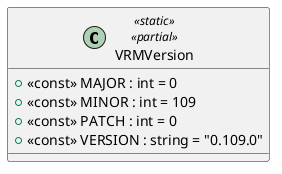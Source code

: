 @startuml
class VRMVersion <<static>> <<partial>> {
    + <<const>> MAJOR : int = 0
    + <<const>> MINOR : int = 109
    + <<const>> PATCH : int = 0
    + <<const>> VERSION : string = "0.109.0"
}
@enduml
